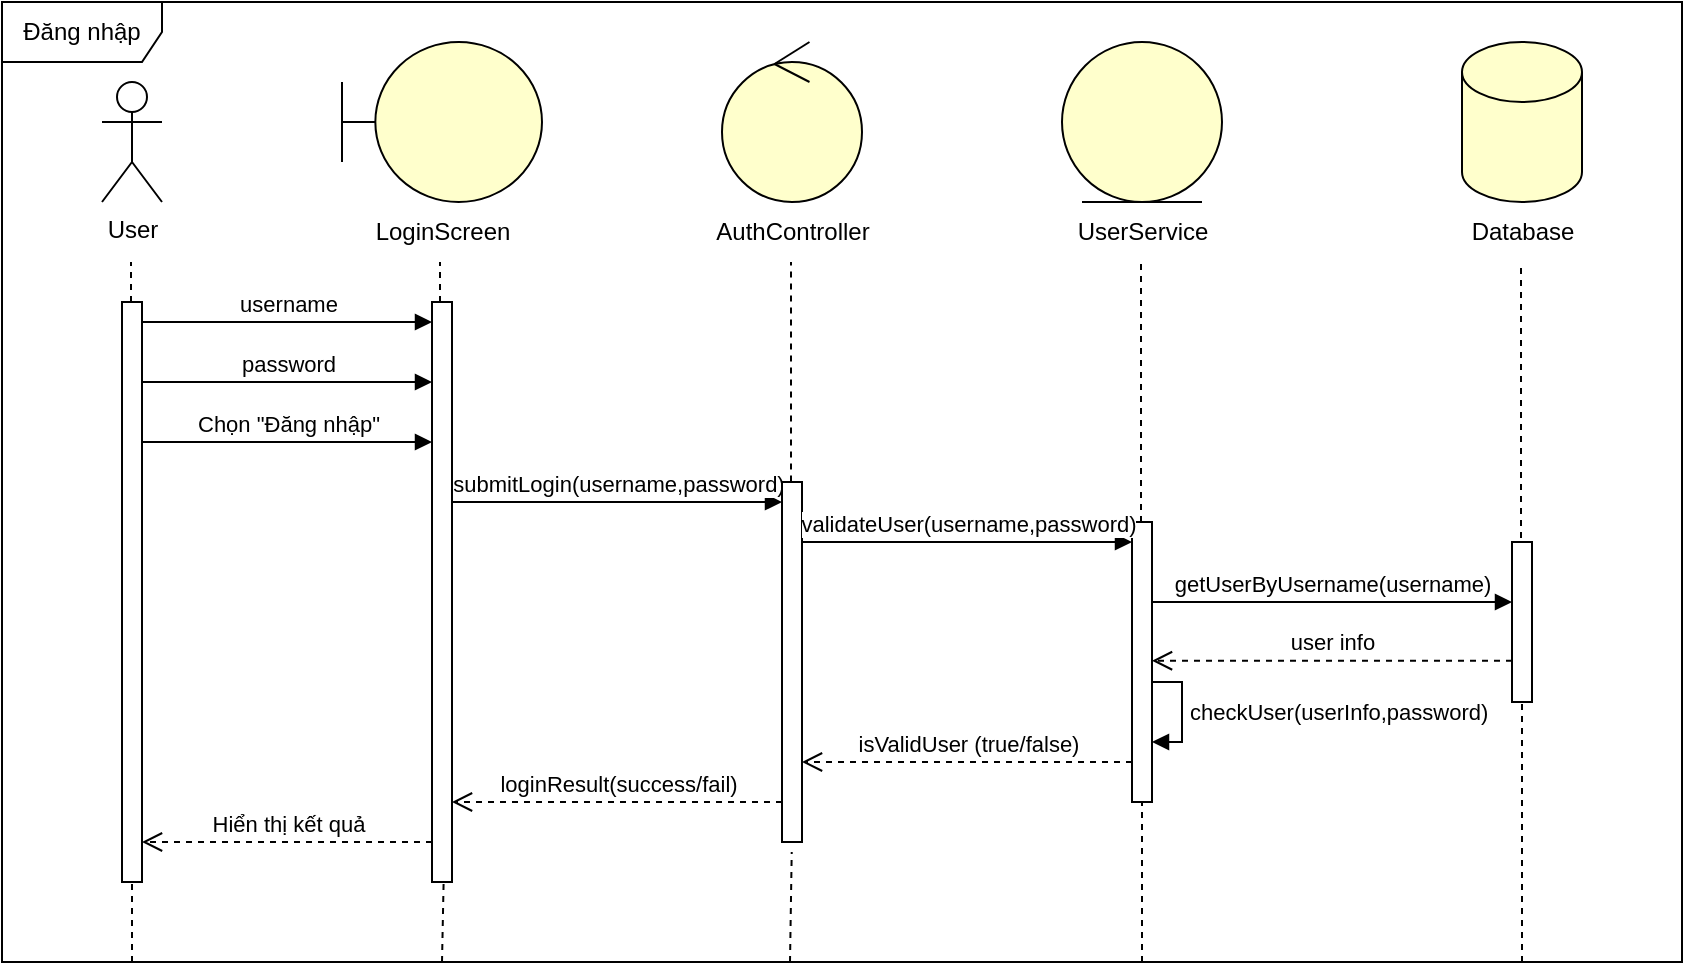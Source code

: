 <mxfile version="27.1.3">
  <diagram name="Trang-1" id="gmSL2GpvzhngXg75Jvih">
    <mxGraphModel dx="1158" dy="624" grid="1" gridSize="10" guides="1" tooltips="1" connect="1" arrows="1" fold="1" page="1" pageScale="1" pageWidth="827" pageHeight="1169" math="0" shadow="0">
      <root>
        <mxCell id="0" />
        <mxCell id="1" parent="0" />
        <mxCell id="FIhhm0QVf5EOxdrx1Vze-6" value="User" style="shape=umlActor;verticalLabelPosition=bottom;verticalAlign=top;html=1;" parent="1" vertex="1">
          <mxGeometry x="210" y="80" width="30" height="60" as="geometry" />
        </mxCell>
        <mxCell id="FIhhm0QVf5EOxdrx1Vze-10" value="" style="endArrow=none;dashed=1;html=1;rounded=0;entryX=0.5;entryY=0.5;entryDx=0;entryDy=0;entryPerimeter=0;" parent="1" edge="1">
          <mxGeometry width="50" height="50" relative="1" as="geometry">
            <mxPoint x="224.5" y="250" as="sourcePoint" />
            <mxPoint x="224.5" y="170" as="targetPoint" />
            <Array as="points" />
          </mxGeometry>
        </mxCell>
        <mxCell id="FIhhm0QVf5EOxdrx1Vze-11" value="" style="shape=umlBoundary;whiteSpace=wrap;html=1;fillColor=light-dark(#FFFFCC,#FFFFCC);" parent="1" vertex="1">
          <mxGeometry x="330" y="60" width="100" height="80" as="geometry" />
        </mxCell>
        <mxCell id="FIhhm0QVf5EOxdrx1Vze-12" value="" style="endArrow=none;dashed=1;html=1;rounded=0;" parent="1" source="FIhhm0QVf5EOxdrx1Vze-16" edge="1">
          <mxGeometry width="50" height="50" relative="1" as="geometry">
            <mxPoint x="380" y="520" as="sourcePoint" />
            <mxPoint x="379" y="170" as="targetPoint" />
          </mxGeometry>
        </mxCell>
        <mxCell id="FIhhm0QVf5EOxdrx1Vze-13" value="" style="endArrow=none;dashed=1;html=1;rounded=0;entryX=0.5;entryY=0.5;entryDx=0;entryDy=0;entryPerimeter=0;" parent="1" target="FIhhm0QVf5EOxdrx1Vze-14" edge="1">
          <mxGeometry width="50" height="50" relative="1" as="geometry">
            <mxPoint x="225" y="520" as="sourcePoint" />
            <mxPoint x="225" y="120" as="targetPoint" />
            <Array as="points">
              <mxPoint x="225" y="230" />
            </Array>
          </mxGeometry>
        </mxCell>
        <mxCell id="FIhhm0QVf5EOxdrx1Vze-14" value="" style="html=1;points=[[0,0,0,0,5],[0,1,0,0,-5],[1,0,0,0,5],[1,1,0,0,-5]];perimeter=orthogonalPerimeter;outlineConnect=0;targetShapes=umlLifeline;portConstraint=eastwest;newEdgeStyle={&quot;curved&quot;:0,&quot;rounded&quot;:0};" parent="1" vertex="1">
          <mxGeometry x="220" y="190" width="10" height="290" as="geometry" />
        </mxCell>
        <mxCell id="FIhhm0QVf5EOxdrx1Vze-15" value="" style="endArrow=none;dashed=1;html=1;rounded=0;entryX=0.588;entryY=0.988;entryDx=0;entryDy=0;entryPerimeter=0;" parent="1" target="FIhhm0QVf5EOxdrx1Vze-16" edge="1">
          <mxGeometry width="50" height="50" relative="1" as="geometry">
            <mxPoint x="380" y="520" as="sourcePoint" />
            <mxPoint x="379" y="149" as="targetPoint" />
          </mxGeometry>
        </mxCell>
        <mxCell id="FIhhm0QVf5EOxdrx1Vze-16" value="" style="html=1;points=[[0,0,0,0,5],[0,1,0,0,-5],[1,0,0,0,5],[1,1,0,0,-5]];perimeter=orthogonalPerimeter;outlineConnect=0;targetShapes=umlLifeline;portConstraint=eastwest;newEdgeStyle={&quot;curved&quot;:0,&quot;rounded&quot;:0};" parent="1" vertex="1">
          <mxGeometry x="375" y="190" width="10" height="290" as="geometry" />
        </mxCell>
        <mxCell id="FIhhm0QVf5EOxdrx1Vze-17" value="username" style="html=1;verticalAlign=bottom;endArrow=block;curved=0;rounded=0;" parent="1" edge="1" target="FIhhm0QVf5EOxdrx1Vze-16">
          <mxGeometry width="80" relative="1" as="geometry">
            <mxPoint x="230" y="200" as="sourcePoint" />
            <mxPoint x="370" y="200" as="targetPoint" />
          </mxGeometry>
        </mxCell>
        <mxCell id="FIhhm0QVf5EOxdrx1Vze-19" value="password" style="html=1;verticalAlign=bottom;endArrow=block;curved=0;rounded=0;" parent="1" target="FIhhm0QVf5EOxdrx1Vze-16" edge="1">
          <mxGeometry width="80" relative="1" as="geometry">
            <mxPoint x="230" y="230" as="sourcePoint" />
            <mxPoint x="310" y="230" as="targetPoint" />
          </mxGeometry>
        </mxCell>
        <mxCell id="FIhhm0QVf5EOxdrx1Vze-21" value="Chọn &quot;Đăng nhập&quot;" style="html=1;verticalAlign=bottom;endArrow=block;curved=0;rounded=0;" parent="1" target="FIhhm0QVf5EOxdrx1Vze-16" edge="1">
          <mxGeometry width="80" relative="1" as="geometry">
            <mxPoint x="230" y="260" as="sourcePoint" />
            <mxPoint x="310" y="260" as="targetPoint" />
          </mxGeometry>
        </mxCell>
        <mxCell id="FIhhm0QVf5EOxdrx1Vze-22" value="" style="ellipse;shape=umlControl;whiteSpace=wrap;html=1;fillColor=light-dark(#FFFFCC,#FFFFCC);" parent="1" vertex="1">
          <mxGeometry x="520" y="60" width="70" height="80" as="geometry" />
        </mxCell>
        <mxCell id="FIhhm0QVf5EOxdrx1Vze-23" value="" style="endArrow=none;dashed=1;html=1;rounded=0;entryX=0.486;entryY=1.028;entryDx=0;entryDy=0;entryPerimeter=0;" parent="1" edge="1">
          <mxGeometry width="50" height="50" relative="1" as="geometry">
            <mxPoint x="554.5" y="297.76" as="sourcePoint" />
            <mxPoint x="554.5" y="170" as="targetPoint" />
          </mxGeometry>
        </mxCell>
        <mxCell id="FIhhm0QVf5EOxdrx1Vze-25" value="submitLogin(username,password)" style="html=1;verticalAlign=bottom;endArrow=block;curved=0;rounded=0;" parent="1" target="FIhhm0QVf5EOxdrx1Vze-24" edge="1">
          <mxGeometry width="80" relative="1" as="geometry">
            <mxPoint x="385" y="290" as="sourcePoint" />
            <mxPoint x="465" y="290" as="targetPoint" />
          </mxGeometry>
        </mxCell>
        <mxCell id="FIhhm0QVf5EOxdrx1Vze-26" value="" style="ellipse;shape=umlEntity;whiteSpace=wrap;html=1;fillColor=light-dark(#FFFFCC,#FFFFCC);" parent="1" vertex="1">
          <mxGeometry x="690" y="60" width="80" height="80" as="geometry" />
        </mxCell>
        <mxCell id="FIhhm0QVf5EOxdrx1Vze-27" value="" style="endArrow=none;dashed=1;html=1;rounded=0;entryX=0.5;entryY=1;entryDx=0;entryDy=0;" parent="1" edge="1">
          <mxGeometry width="50" height="50" relative="1" as="geometry">
            <mxPoint x="729.5" y="330" as="sourcePoint" />
            <mxPoint x="729.5" y="170" as="targetPoint" />
          </mxGeometry>
        </mxCell>
        <mxCell id="FIhhm0QVf5EOxdrx1Vze-28" value="" style="endArrow=none;dashed=1;html=1;rounded=0;entryX=0.5;entryY=1;entryDx=0;entryDy=0;" parent="1" target="FIhhm0QVf5EOxdrx1Vze-29" edge="1">
          <mxGeometry width="50" height="50" relative="1" as="geometry">
            <mxPoint x="730" y="520" as="sourcePoint" />
            <mxPoint x="730" y="150" as="targetPoint" />
          </mxGeometry>
        </mxCell>
        <mxCell id="FIhhm0QVf5EOxdrx1Vze-29" value="" style="html=1;points=[[0,0,0,0,5],[0,1,0,0,-5],[1,0,0,0,5],[1,1,0,0,-5]];perimeter=orthogonalPerimeter;outlineConnect=0;targetShapes=umlLifeline;portConstraint=eastwest;newEdgeStyle={&quot;curved&quot;:0,&quot;rounded&quot;:0};" parent="1" vertex="1">
          <mxGeometry x="725" y="300" width="10" height="140" as="geometry" />
        </mxCell>
        <mxCell id="FIhhm0QVf5EOxdrx1Vze-30" value="" style="endArrow=none;dashed=1;html=1;rounded=0;entryX=0.486;entryY=1.028;entryDx=0;entryDy=0;entryPerimeter=0;" parent="1" target="FIhhm0QVf5EOxdrx1Vze-24" edge="1">
          <mxGeometry width="50" height="50" relative="1" as="geometry">
            <mxPoint x="554" y="520" as="sourcePoint" />
            <mxPoint x="554" y="152" as="targetPoint" />
          </mxGeometry>
        </mxCell>
        <mxCell id="FIhhm0QVf5EOxdrx1Vze-24" value="" style="html=1;points=[[0,0,0,0,5],[0,1,0,0,-5],[1,0,0,0,5],[1,1,0,0,-5]];perimeter=orthogonalPerimeter;outlineConnect=0;targetShapes=umlLifeline;portConstraint=eastwest;newEdgeStyle={&quot;curved&quot;:0,&quot;rounded&quot;:0};" parent="1" vertex="1">
          <mxGeometry x="550" y="280" width="10" height="180" as="geometry" />
        </mxCell>
        <mxCell id="FIhhm0QVf5EOxdrx1Vze-31" value="getUserByUsername(username)" style="html=1;verticalAlign=bottom;endArrow=block;curved=0;rounded=0;" parent="1" target="FIhhm0QVf5EOxdrx1Vze-37" edge="1">
          <mxGeometry width="80" relative="1" as="geometry">
            <mxPoint x="735" y="340.0" as="sourcePoint" />
            <mxPoint x="910" y="340" as="targetPoint" />
            <Array as="points">
              <mxPoint x="805" y="340" />
            </Array>
          </mxGeometry>
        </mxCell>
        <mxCell id="FIhhm0QVf5EOxdrx1Vze-32" value="user info" style="html=1;verticalAlign=bottom;endArrow=open;dashed=1;endSize=8;curved=0;rounded=0;" parent="1" target="FIhhm0QVf5EOxdrx1Vze-29" edge="1">
          <mxGeometry relative="1" as="geometry">
            <mxPoint x="915" y="369.38" as="sourcePoint" />
            <mxPoint x="750" y="369.38" as="targetPoint" />
          </mxGeometry>
        </mxCell>
        <mxCell id="FIhhm0QVf5EOxdrx1Vze-33" value="isValidUser (true/false)" style="html=1;verticalAlign=bottom;endArrow=open;dashed=1;endSize=8;curved=0;rounded=0;" parent="1" edge="1">
          <mxGeometry relative="1" as="geometry">
            <mxPoint x="725" y="420" as="sourcePoint" />
            <mxPoint x="560.0" y="420" as="targetPoint" />
          </mxGeometry>
        </mxCell>
        <mxCell id="FIhhm0QVf5EOxdrx1Vze-34" value="" style="shape=cylinder3;whiteSpace=wrap;html=1;boundedLbl=1;backgroundOutline=1;size=15;fillColor=light-dark(#FFFFCC,#FFFFCC);" parent="1" vertex="1">
          <mxGeometry x="890" y="60" width="60" height="80" as="geometry" />
        </mxCell>
        <mxCell id="FIhhm0QVf5EOxdrx1Vze-35" value="" style="endArrow=none;dashed=1;html=1;rounded=0;" parent="1" edge="1">
          <mxGeometry width="50" height="50" relative="1" as="geometry">
            <mxPoint x="919.5" y="320" as="sourcePoint" />
            <mxPoint x="919.5" y="170" as="targetPoint" />
          </mxGeometry>
        </mxCell>
        <mxCell id="FIhhm0QVf5EOxdrx1Vze-36" value="" style="endArrow=none;dashed=1;html=1;rounded=0;entryX=0.5;entryY=1;entryDx=0;entryDy=0;entryPerimeter=0;" parent="1" target="FIhhm0QVf5EOxdrx1Vze-37" edge="1">
          <mxGeometry width="50" height="50" relative="1" as="geometry">
            <mxPoint x="920" y="520" as="sourcePoint" />
            <mxPoint x="920" y="160" as="targetPoint" />
          </mxGeometry>
        </mxCell>
        <mxCell id="FIhhm0QVf5EOxdrx1Vze-37" value="" style="html=1;points=[[0,0,0,0,5],[0,1,0,0,-5],[1,0,0,0,5],[1,1,0,0,-5]];perimeter=orthogonalPerimeter;outlineConnect=0;targetShapes=umlLifeline;portConstraint=eastwest;newEdgeStyle={&quot;curved&quot;:0,&quot;rounded&quot;:0};" parent="1" vertex="1">
          <mxGeometry x="915" y="310" width="10" height="80" as="geometry" />
        </mxCell>
        <mxCell id="FIhhm0QVf5EOxdrx1Vze-38" value="validateUser(username,password)" style="html=1;verticalAlign=bottom;endArrow=block;curved=0;rounded=0;" parent="1" target="FIhhm0QVf5EOxdrx1Vze-29" edge="1">
          <mxGeometry width="80" relative="1" as="geometry">
            <mxPoint x="560" y="310" as="sourcePoint" />
            <mxPoint x="640" y="310" as="targetPoint" />
          </mxGeometry>
        </mxCell>
        <mxCell id="FIhhm0QVf5EOxdrx1Vze-40" value="loginResult(success/fail)" style="html=1;verticalAlign=bottom;endArrow=open;dashed=1;endSize=8;curved=0;rounded=0;" parent="1" edge="1">
          <mxGeometry relative="1" as="geometry">
            <mxPoint x="550" y="440" as="sourcePoint" />
            <mxPoint x="385" y="440" as="targetPoint" />
          </mxGeometry>
        </mxCell>
        <mxCell id="FIhhm0QVf5EOxdrx1Vze-41" value="Hiển thị kết quả" style="html=1;verticalAlign=bottom;endArrow=open;dashed=1;endSize=8;curved=0;rounded=0;" parent="1" edge="1">
          <mxGeometry relative="1" as="geometry">
            <mxPoint x="375" y="460" as="sourcePoint" />
            <mxPoint x="230" y="460" as="targetPoint" />
          </mxGeometry>
        </mxCell>
        <mxCell id="FIhhm0QVf5EOxdrx1Vze-45" value="checkUser(userInfo,password)" style="html=1;align=left;spacingLeft=2;endArrow=block;rounded=0;edgeStyle=orthogonalEdgeStyle;curved=0;rounded=0;" parent="1" edge="1">
          <mxGeometry relative="1" as="geometry">
            <mxPoint x="735" y="380" as="sourcePoint" />
            <Array as="points">
              <mxPoint x="750" y="380" />
              <mxPoint x="750" y="410" />
            </Array>
            <mxPoint x="735" y="410" as="targetPoint" />
          </mxGeometry>
        </mxCell>
        <mxCell id="8PfGd3eiHnkLPr6_WWIG-1" value="&lt;span style=&quot;text-wrap-mode: wrap;&quot;&gt;LoginScreen&lt;/span&gt;" style="text;html=1;align=center;verticalAlign=middle;resizable=0;points=[];autosize=1;strokeColor=none;fillColor=none;" vertex="1" parent="1">
          <mxGeometry x="335" y="140" width="90" height="30" as="geometry" />
        </mxCell>
        <mxCell id="8PfGd3eiHnkLPr6_WWIG-2" value="&lt;span style=&quot;text-wrap-mode: wrap;&quot;&gt;AuthController&lt;/span&gt;" style="text;html=1;align=center;verticalAlign=middle;resizable=0;points=[];autosize=1;strokeColor=none;fillColor=none;" vertex="1" parent="1">
          <mxGeometry x="505" y="140" width="100" height="30" as="geometry" />
        </mxCell>
        <mxCell id="8PfGd3eiHnkLPr6_WWIG-3" value="&lt;span style=&quot;text-wrap-mode: wrap;&quot;&gt;UserService&lt;/span&gt;" style="text;html=1;align=center;verticalAlign=middle;resizable=0;points=[];autosize=1;strokeColor=none;fillColor=none;" vertex="1" parent="1">
          <mxGeometry x="685" y="140" width="90" height="30" as="geometry" />
        </mxCell>
        <mxCell id="8PfGd3eiHnkLPr6_WWIG-4" value="&lt;span style=&quot;text-wrap-mode: wrap;&quot;&gt;Database&lt;/span&gt;" style="text;html=1;align=center;verticalAlign=middle;resizable=0;points=[];autosize=1;strokeColor=none;fillColor=none;" vertex="1" parent="1">
          <mxGeometry x="885" y="140" width="70" height="30" as="geometry" />
        </mxCell>
        <mxCell id="8PfGd3eiHnkLPr6_WWIG-5" value="Đăng nhập" style="shape=umlFrame;whiteSpace=wrap;html=1;pointerEvents=0;width=80;height=30;" vertex="1" parent="1">
          <mxGeometry x="160" y="40" width="840" height="480" as="geometry" />
        </mxCell>
      </root>
    </mxGraphModel>
  </diagram>
</mxfile>
